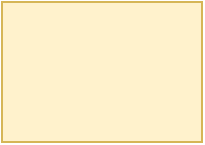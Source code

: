 <mxfile version="13.8.0" type="github"><diagram id="86VuCYhS5AlkLntxsZyN" name="Page-1"><mxGraphModel dx="868" dy="742" grid="1" gridSize="10" guides="1" tooltips="1" connect="1" arrows="1" fold="1" page="1" pageScale="1" pageWidth="827" pageHeight="1169" math="0" shadow="0"><root><mxCell id="0"/><mxCell id="1" parent="0"/><mxCell id="7DYGRxDhqSHJ-KAH9kUo-1" value="" style="rounded=0;whiteSpace=wrap;html=1;fillColor=#fff2cc;strokeColor=#d6b656;" parent="1" vertex="1"><mxGeometry x="120" y="120" width="100" height="70" as="geometry"/></mxCell></root></mxGraphModel></diagram></mxfile>